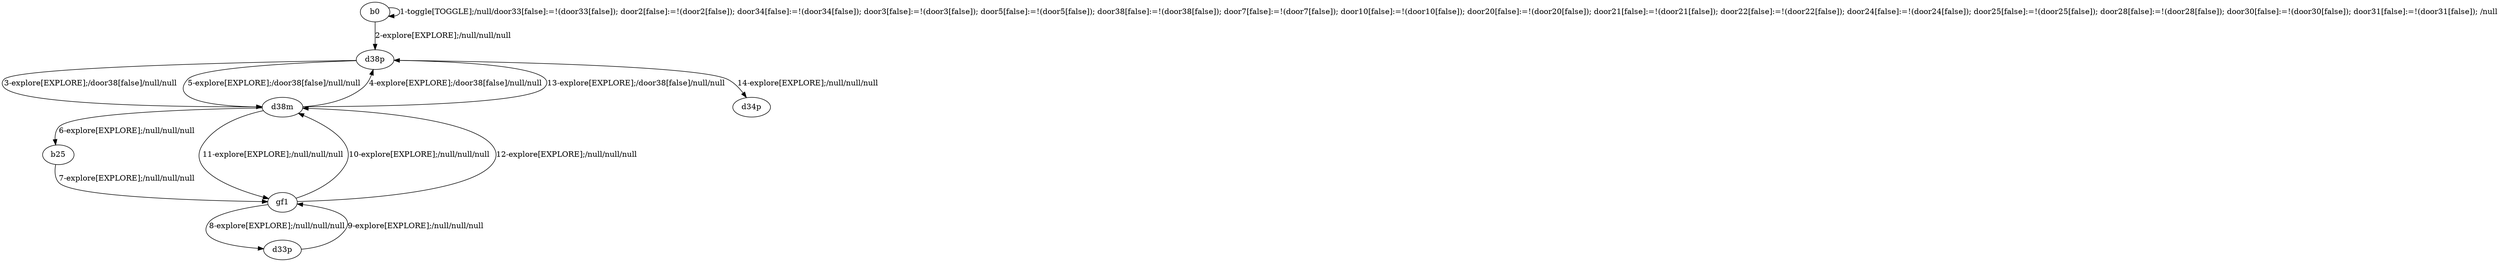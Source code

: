 # Total number of goals covered by this test: 4
# d38m --> gf1
# b25 --> gf1
# gf1 --> d38m
# gf1 --> d33p

digraph g {
"b0" -> "b0" [label = "1-toggle[TOGGLE];/null/door33[false]:=!(door33[false]); door2[false]:=!(door2[false]); door34[false]:=!(door34[false]); door3[false]:=!(door3[false]); door5[false]:=!(door5[false]); door38[false]:=!(door38[false]); door7[false]:=!(door7[false]); door10[false]:=!(door10[false]); door20[false]:=!(door20[false]); door21[false]:=!(door21[false]); door22[false]:=!(door22[false]); door24[false]:=!(door24[false]); door25[false]:=!(door25[false]); door28[false]:=!(door28[false]); door30[false]:=!(door30[false]); door31[false]:=!(door31[false]); /null"];
"b0" -> "d38p" [label = "2-explore[EXPLORE];/null/null/null"];
"d38p" -> "d38m" [label = "3-explore[EXPLORE];/door38[false]/null/null"];
"d38m" -> "d38p" [label = "4-explore[EXPLORE];/door38[false]/null/null"];
"d38p" -> "d38m" [label = "5-explore[EXPLORE];/door38[false]/null/null"];
"d38m" -> "b25" [label = "6-explore[EXPLORE];/null/null/null"];
"b25" -> "gf1" [label = "7-explore[EXPLORE];/null/null/null"];
"gf1" -> "d33p" [label = "8-explore[EXPLORE];/null/null/null"];
"d33p" -> "gf1" [label = "9-explore[EXPLORE];/null/null/null"];
"gf1" -> "d38m" [label = "10-explore[EXPLORE];/null/null/null"];
"d38m" -> "gf1" [label = "11-explore[EXPLORE];/null/null/null"];
"gf1" -> "d38m" [label = "12-explore[EXPLORE];/null/null/null"];
"d38m" -> "d38p" [label = "13-explore[EXPLORE];/door38[false]/null/null"];
"d38p" -> "d34p" [label = "14-explore[EXPLORE];/null/null/null"];
}